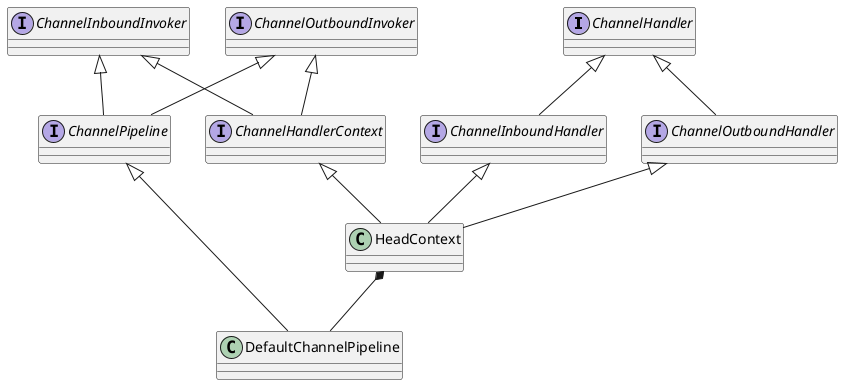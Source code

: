 @startuml

/'abstract class AbstractList
abstract AbstractCollection
interface List
interface Collection

List <|-- AbstractList
Collection <|-- AbstractCollection

Collection <|- List
AbstractCollection <|- AbstractList
AbstractList <|-- ArrayList

class ArrayList {
Object[] elementData
size()
}

enum TimeUnit {
DAYS
HOURS
MINUTES
}'/



interface ChannelHandler
interface ChannelInboundHandler
ChannelHandler <|-- ChannelInboundHandler
/'class ChannelInboundHandlerAdapter
ChannelInboundHandler <|-- ChannelInboundHandlerAdapter'/

interface ChannelOutboundHandler
ChannelHandler <|-- ChannelOutboundHandler

interface ChannelHandlerContext
/'abstract class AbstractChannelHandlerContext
ChannelHandlerContext <|-- AbstractChannelHandlerContext'/


interface ChannelPipeline
class DefaultChannelPipeline
ChannelPipeline <|- DefaultChannelPipeline

class HeadContext
HeadContext *-- DefaultChannelPipeline
/'AbstractChannelHandlerContext <|-- HeadContext'/

ChannelHandlerContext <|-- HeadContext
ChannelInboundHandler <|-- HeadContext
ChannelOutboundHandler <|-- HeadContext

interface ChannelInboundInvoker
interface ChannelOutboundInvoker
ChannelInboundInvoker <|-- ChannelHandlerContext
ChannelOutboundInvoker <|-- ChannelHandlerContext

ChannelInboundInvoker <|-- ChannelPipeline
ChannelOutboundInvoker <|-- ChannelPipeline
@enduml
